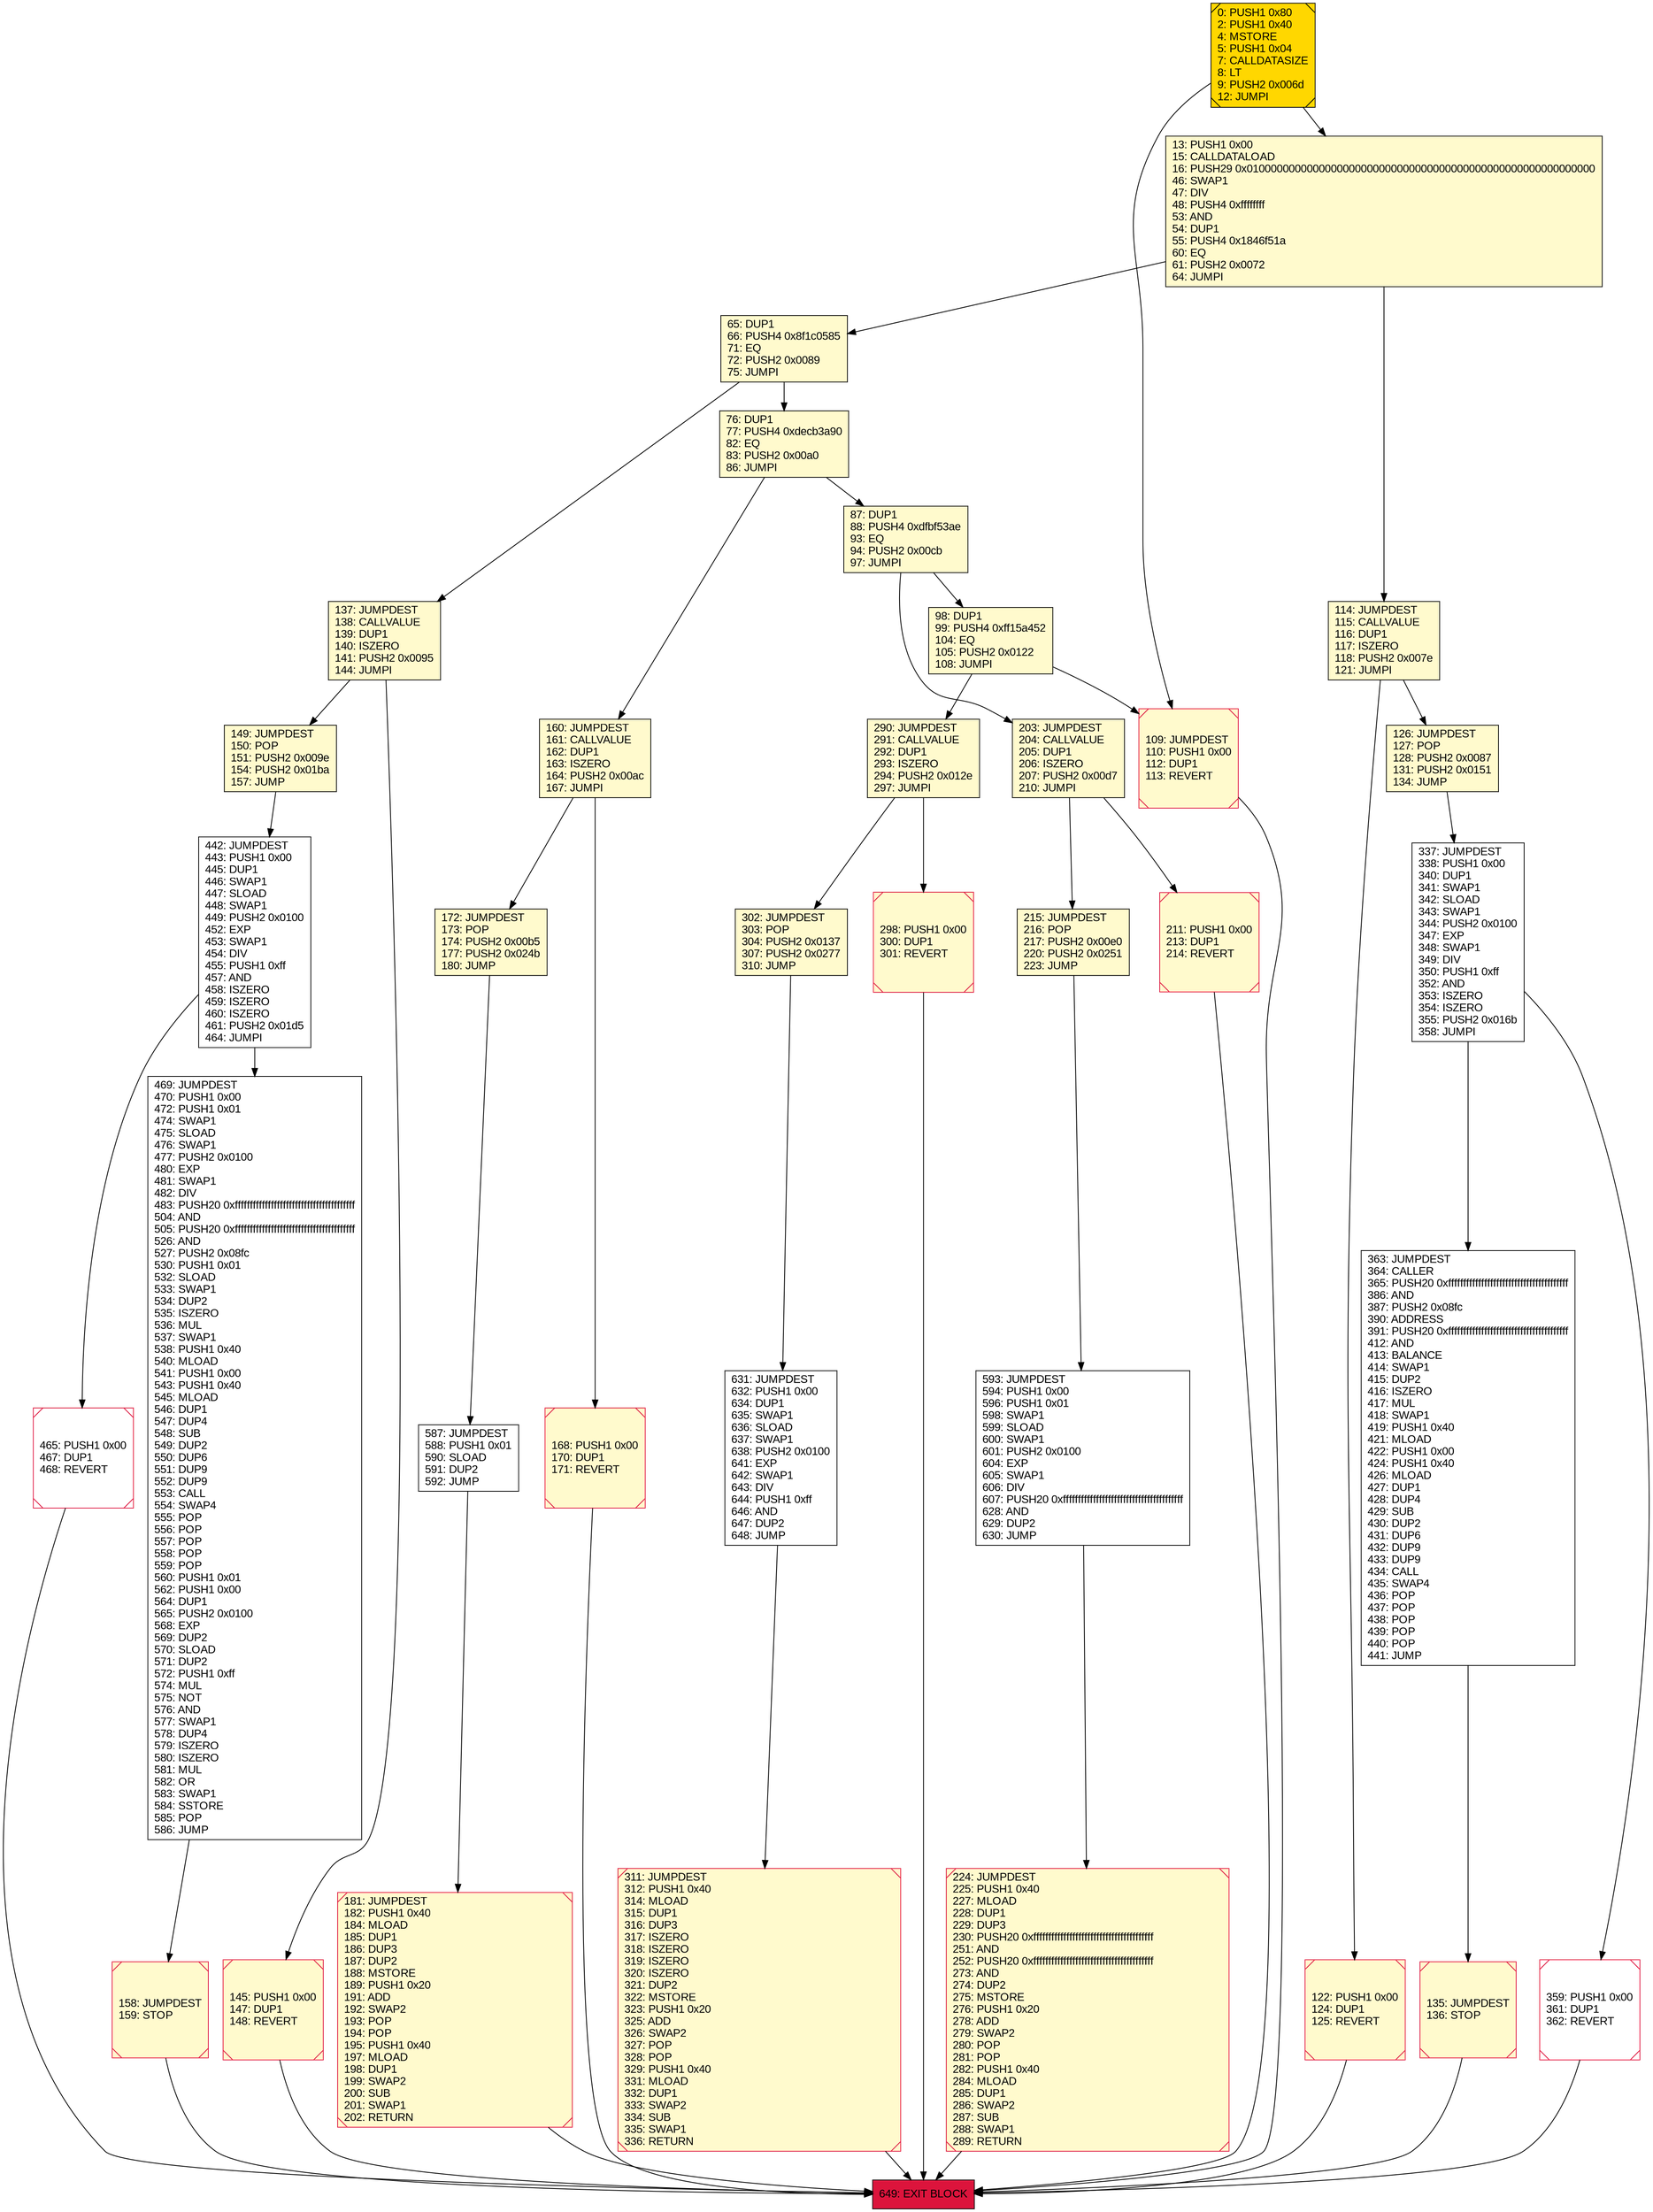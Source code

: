 digraph G {
bgcolor=transparent rankdir=UD;
node [shape=box style=filled color=black fillcolor=white fontname=arial fontcolor=black];
65 [label="65: DUP1\l66: PUSH4 0x8f1c0585\l71: EQ\l72: PUSH2 0x0089\l75: JUMPI\l" fillcolor=lemonchiffon ];
290 [label="290: JUMPDEST\l291: CALLVALUE\l292: DUP1\l293: ISZERO\l294: PUSH2 0x012e\l297: JUMPI\l" fillcolor=lemonchiffon ];
302 [label="302: JUMPDEST\l303: POP\l304: PUSH2 0x0137\l307: PUSH2 0x0277\l310: JUMP\l" fillcolor=lemonchiffon ];
13 [label="13: PUSH1 0x00\l15: CALLDATALOAD\l16: PUSH29 0x0100000000000000000000000000000000000000000000000000000000\l46: SWAP1\l47: DIV\l48: PUSH4 0xffffffff\l53: AND\l54: DUP1\l55: PUSH4 0x1846f51a\l60: EQ\l61: PUSH2 0x0072\l64: JUMPI\l" fillcolor=lemonchiffon ];
181 [label="181: JUMPDEST\l182: PUSH1 0x40\l184: MLOAD\l185: DUP1\l186: DUP3\l187: DUP2\l188: MSTORE\l189: PUSH1 0x20\l191: ADD\l192: SWAP2\l193: POP\l194: POP\l195: PUSH1 0x40\l197: MLOAD\l198: DUP1\l199: SWAP2\l200: SUB\l201: SWAP1\l202: RETURN\l" fillcolor=lemonchiffon shape=Msquare color=crimson ];
359 [label="359: PUSH1 0x00\l361: DUP1\l362: REVERT\l" shape=Msquare color=crimson ];
87 [label="87: DUP1\l88: PUSH4 0xdfbf53ae\l93: EQ\l94: PUSH2 0x00cb\l97: JUMPI\l" fillcolor=lemonchiffon ];
649 [label="649: EXIT BLOCK\l" fillcolor=crimson ];
168 [label="168: PUSH1 0x00\l170: DUP1\l171: REVERT\l" fillcolor=lemonchiffon shape=Msquare color=crimson ];
76 [label="76: DUP1\l77: PUSH4 0xdecb3a90\l82: EQ\l83: PUSH2 0x00a0\l86: JUMPI\l" fillcolor=lemonchiffon ];
158 [label="158: JUMPDEST\l159: STOP\l" fillcolor=lemonchiffon shape=Msquare color=crimson ];
298 [label="298: PUSH1 0x00\l300: DUP1\l301: REVERT\l" fillcolor=lemonchiffon shape=Msquare color=crimson ];
311 [label="311: JUMPDEST\l312: PUSH1 0x40\l314: MLOAD\l315: DUP1\l316: DUP3\l317: ISZERO\l318: ISZERO\l319: ISZERO\l320: ISZERO\l321: DUP2\l322: MSTORE\l323: PUSH1 0x20\l325: ADD\l326: SWAP2\l327: POP\l328: POP\l329: PUSH1 0x40\l331: MLOAD\l332: DUP1\l333: SWAP2\l334: SUB\l335: SWAP1\l336: RETURN\l" fillcolor=lemonchiffon shape=Msquare color=crimson ];
149 [label="149: JUMPDEST\l150: POP\l151: PUSH2 0x009e\l154: PUSH2 0x01ba\l157: JUMP\l" fillcolor=lemonchiffon ];
126 [label="126: JUMPDEST\l127: POP\l128: PUSH2 0x0087\l131: PUSH2 0x0151\l134: JUMP\l" fillcolor=lemonchiffon ];
442 [label="442: JUMPDEST\l443: PUSH1 0x00\l445: DUP1\l446: SWAP1\l447: SLOAD\l448: SWAP1\l449: PUSH2 0x0100\l452: EXP\l453: SWAP1\l454: DIV\l455: PUSH1 0xff\l457: AND\l458: ISZERO\l459: ISZERO\l460: ISZERO\l461: PUSH2 0x01d5\l464: JUMPI\l" ];
135 [label="135: JUMPDEST\l136: STOP\l" fillcolor=lemonchiffon shape=Msquare color=crimson ];
631 [label="631: JUMPDEST\l632: PUSH1 0x00\l634: DUP1\l635: SWAP1\l636: SLOAD\l637: SWAP1\l638: PUSH2 0x0100\l641: EXP\l642: SWAP1\l643: DIV\l644: PUSH1 0xff\l646: AND\l647: DUP2\l648: JUMP\l" ];
172 [label="172: JUMPDEST\l173: POP\l174: PUSH2 0x00b5\l177: PUSH2 0x024b\l180: JUMP\l" fillcolor=lemonchiffon ];
122 [label="122: PUSH1 0x00\l124: DUP1\l125: REVERT\l" fillcolor=lemonchiffon shape=Msquare color=crimson ];
337 [label="337: JUMPDEST\l338: PUSH1 0x00\l340: DUP1\l341: SWAP1\l342: SLOAD\l343: SWAP1\l344: PUSH2 0x0100\l347: EXP\l348: SWAP1\l349: DIV\l350: PUSH1 0xff\l352: AND\l353: ISZERO\l354: ISZERO\l355: PUSH2 0x016b\l358: JUMPI\l" ];
587 [label="587: JUMPDEST\l588: PUSH1 0x01\l590: SLOAD\l591: DUP2\l592: JUMP\l" ];
215 [label="215: JUMPDEST\l216: POP\l217: PUSH2 0x00e0\l220: PUSH2 0x0251\l223: JUMP\l" fillcolor=lemonchiffon ];
137 [label="137: JUMPDEST\l138: CALLVALUE\l139: DUP1\l140: ISZERO\l141: PUSH2 0x0095\l144: JUMPI\l" fillcolor=lemonchiffon ];
593 [label="593: JUMPDEST\l594: PUSH1 0x00\l596: PUSH1 0x01\l598: SWAP1\l599: SLOAD\l600: SWAP1\l601: PUSH2 0x0100\l604: EXP\l605: SWAP1\l606: DIV\l607: PUSH20 0xffffffffffffffffffffffffffffffffffffffff\l628: AND\l629: DUP2\l630: JUMP\l" ];
109 [label="109: JUMPDEST\l110: PUSH1 0x00\l112: DUP1\l113: REVERT\l" fillcolor=lemonchiffon shape=Msquare color=crimson ];
0 [label="0: PUSH1 0x80\l2: PUSH1 0x40\l4: MSTORE\l5: PUSH1 0x04\l7: CALLDATASIZE\l8: LT\l9: PUSH2 0x006d\l12: JUMPI\l" fillcolor=lemonchiffon shape=Msquare fillcolor=gold ];
160 [label="160: JUMPDEST\l161: CALLVALUE\l162: DUP1\l163: ISZERO\l164: PUSH2 0x00ac\l167: JUMPI\l" fillcolor=lemonchiffon ];
114 [label="114: JUMPDEST\l115: CALLVALUE\l116: DUP1\l117: ISZERO\l118: PUSH2 0x007e\l121: JUMPI\l" fillcolor=lemonchiffon ];
469 [label="469: JUMPDEST\l470: PUSH1 0x00\l472: PUSH1 0x01\l474: SWAP1\l475: SLOAD\l476: SWAP1\l477: PUSH2 0x0100\l480: EXP\l481: SWAP1\l482: DIV\l483: PUSH20 0xffffffffffffffffffffffffffffffffffffffff\l504: AND\l505: PUSH20 0xffffffffffffffffffffffffffffffffffffffff\l526: AND\l527: PUSH2 0x08fc\l530: PUSH1 0x01\l532: SLOAD\l533: SWAP1\l534: DUP2\l535: ISZERO\l536: MUL\l537: SWAP1\l538: PUSH1 0x40\l540: MLOAD\l541: PUSH1 0x00\l543: PUSH1 0x40\l545: MLOAD\l546: DUP1\l547: DUP4\l548: SUB\l549: DUP2\l550: DUP6\l551: DUP9\l552: DUP9\l553: CALL\l554: SWAP4\l555: POP\l556: POP\l557: POP\l558: POP\l559: POP\l560: PUSH1 0x01\l562: PUSH1 0x00\l564: DUP1\l565: PUSH2 0x0100\l568: EXP\l569: DUP2\l570: SLOAD\l571: DUP2\l572: PUSH1 0xff\l574: MUL\l575: NOT\l576: AND\l577: SWAP1\l578: DUP4\l579: ISZERO\l580: ISZERO\l581: MUL\l582: OR\l583: SWAP1\l584: SSTORE\l585: POP\l586: JUMP\l" ];
203 [label="203: JUMPDEST\l204: CALLVALUE\l205: DUP1\l206: ISZERO\l207: PUSH2 0x00d7\l210: JUMPI\l" fillcolor=lemonchiffon ];
145 [label="145: PUSH1 0x00\l147: DUP1\l148: REVERT\l" fillcolor=lemonchiffon shape=Msquare color=crimson ];
465 [label="465: PUSH1 0x00\l467: DUP1\l468: REVERT\l" shape=Msquare color=crimson ];
211 [label="211: PUSH1 0x00\l213: DUP1\l214: REVERT\l" fillcolor=lemonchiffon shape=Msquare color=crimson ];
224 [label="224: JUMPDEST\l225: PUSH1 0x40\l227: MLOAD\l228: DUP1\l229: DUP3\l230: PUSH20 0xffffffffffffffffffffffffffffffffffffffff\l251: AND\l252: PUSH20 0xffffffffffffffffffffffffffffffffffffffff\l273: AND\l274: DUP2\l275: MSTORE\l276: PUSH1 0x20\l278: ADD\l279: SWAP2\l280: POP\l281: POP\l282: PUSH1 0x40\l284: MLOAD\l285: DUP1\l286: SWAP2\l287: SUB\l288: SWAP1\l289: RETURN\l" fillcolor=lemonchiffon shape=Msquare color=crimson ];
98 [label="98: DUP1\l99: PUSH4 0xff15a452\l104: EQ\l105: PUSH2 0x0122\l108: JUMPI\l" fillcolor=lemonchiffon ];
363 [label="363: JUMPDEST\l364: CALLER\l365: PUSH20 0xffffffffffffffffffffffffffffffffffffffff\l386: AND\l387: PUSH2 0x08fc\l390: ADDRESS\l391: PUSH20 0xffffffffffffffffffffffffffffffffffffffff\l412: AND\l413: BALANCE\l414: SWAP1\l415: DUP2\l416: ISZERO\l417: MUL\l418: SWAP1\l419: PUSH1 0x40\l421: MLOAD\l422: PUSH1 0x00\l424: PUSH1 0x40\l426: MLOAD\l427: DUP1\l428: DUP4\l429: SUB\l430: DUP2\l431: DUP6\l432: DUP9\l433: DUP9\l434: CALL\l435: SWAP4\l436: POP\l437: POP\l438: POP\l439: POP\l440: POP\l441: JUMP\l" ];
168 -> 649;
0 -> 109;
298 -> 649;
311 -> 649;
76 -> 87;
158 -> 649;
13 -> 65;
181 -> 649;
126 -> 337;
593 -> 224;
135 -> 649;
337 -> 359;
587 -> 181;
160 -> 168;
469 -> 158;
442 -> 465;
114 -> 126;
337 -> 363;
203 -> 215;
114 -> 122;
215 -> 593;
145 -> 649;
224 -> 649;
203 -> 211;
290 -> 302;
172 -> 587;
65 -> 76;
290 -> 298;
359 -> 649;
122 -> 649;
137 -> 145;
302 -> 631;
631 -> 311;
98 -> 109;
149 -> 442;
109 -> 649;
76 -> 160;
363 -> 135;
65 -> 137;
137 -> 149;
13 -> 114;
0 -> 13;
98 -> 290;
87 -> 203;
442 -> 469;
465 -> 649;
211 -> 649;
87 -> 98;
160 -> 172;
}